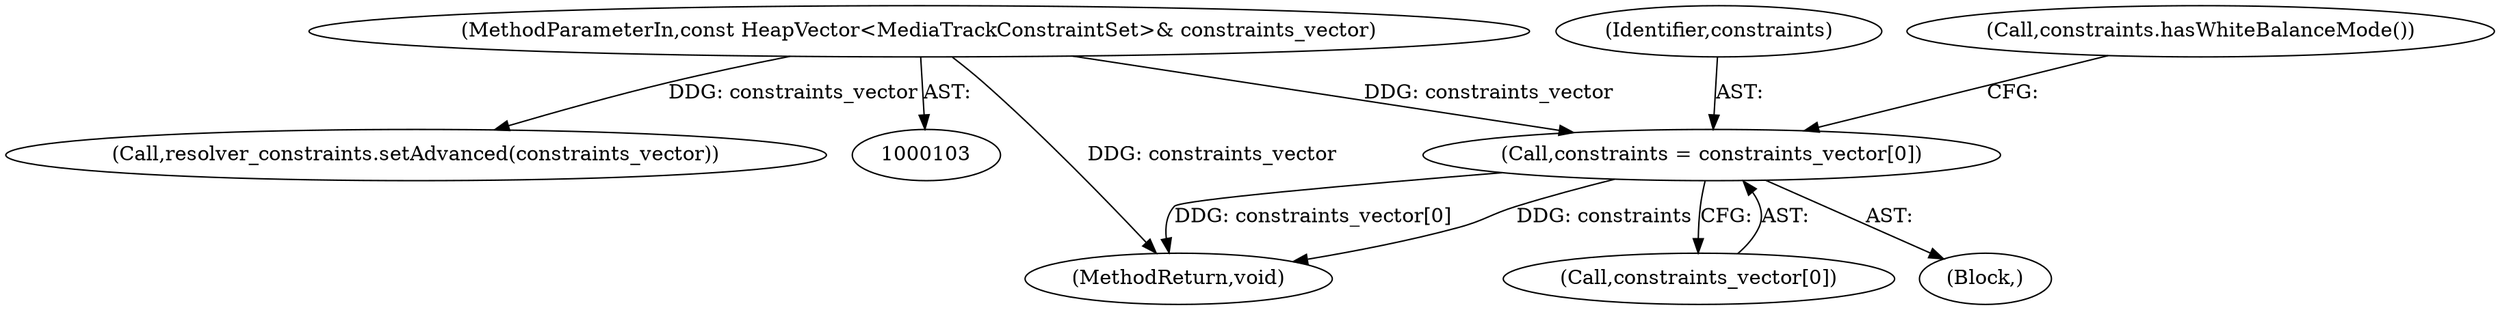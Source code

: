 digraph "0_Chrome_84ca1ee18bbc32f3cb035d071e8271e064dfd4d7_0@array" {
"1000120" [label="(Call,constraints = constraints_vector[0])"];
"1000105" [label="(MethodParameterIn,const HeapVector<MediaTrackConstraintSet>& constraints_vector)"];
"1000120" [label="(Call,constraints = constraints_vector[0])"];
"1000121" [label="(Identifier,constraints)"];
"1000128" [label="(Call,constraints.hasWhiteBalanceMode())"];
"1000695" [label="(MethodReturn,void)"];
"1000122" [label="(Call,constraints_vector[0])"];
"1000105" [label="(MethodParameterIn,const HeapVector<MediaTrackConstraintSet>& constraints_vector)"];
"1000106" [label="(Block,)"];
"1000666" [label="(Call,resolver_constraints.setAdvanced(constraints_vector))"];
"1000120" -> "1000106"  [label="AST: "];
"1000120" -> "1000122"  [label="CFG: "];
"1000121" -> "1000120"  [label="AST: "];
"1000122" -> "1000120"  [label="AST: "];
"1000128" -> "1000120"  [label="CFG: "];
"1000120" -> "1000695"  [label="DDG: constraints"];
"1000120" -> "1000695"  [label="DDG: constraints_vector[0]"];
"1000105" -> "1000120"  [label="DDG: constraints_vector"];
"1000105" -> "1000103"  [label="AST: "];
"1000105" -> "1000695"  [label="DDG: constraints_vector"];
"1000105" -> "1000666"  [label="DDG: constraints_vector"];
}
